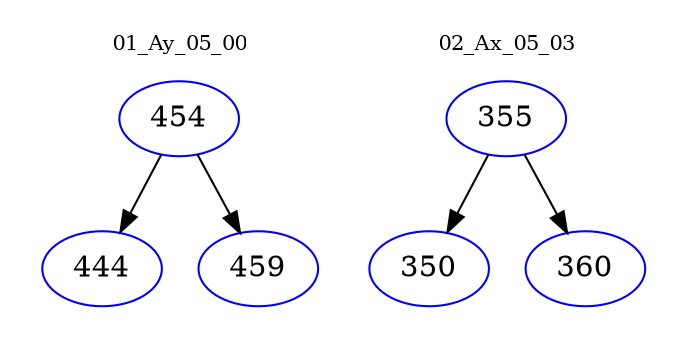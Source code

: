digraph{
subgraph cluster_0 {
color = white
label = "01_Ay_05_00";
fontsize=10;
T0_454 [label="454", color="blue"]
T0_454 -> T0_444 [color="black"]
T0_444 [label="444", color="blue"]
T0_454 -> T0_459 [color="black"]
T0_459 [label="459", color="blue"]
}
subgraph cluster_1 {
color = white
label = "02_Ax_05_03";
fontsize=10;
T1_355 [label="355", color="blue"]
T1_355 -> T1_350 [color="black"]
T1_350 [label="350", color="blue"]
T1_355 -> T1_360 [color="black"]
T1_360 [label="360", color="blue"]
}
}
